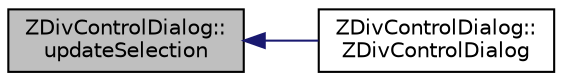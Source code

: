 digraph "ZDivControlDialog::updateSelection"
{
  edge [fontname="Helvetica",fontsize="10",labelfontname="Helvetica",labelfontsize="10"];
  node [fontname="Helvetica",fontsize="10",shape=record];
  rankdir="LR";
  Node38 [label="ZDivControlDialog::\lupdateSelection",height=0.2,width=0.4,color="black", fillcolor="grey75", style="filled", fontcolor="black"];
  Node38 -> Node39 [dir="back",color="midnightblue",fontsize="10",style="solid",fontname="Helvetica"];
  Node39 [label="ZDivControlDialog::\lZDivControlDialog",height=0.2,width=0.4,color="black", fillcolor="white", style="filled",URL="$class_z_div_control_dialog.html#af899a7ecc19c29ea591ee32b6acbd952"];
}
